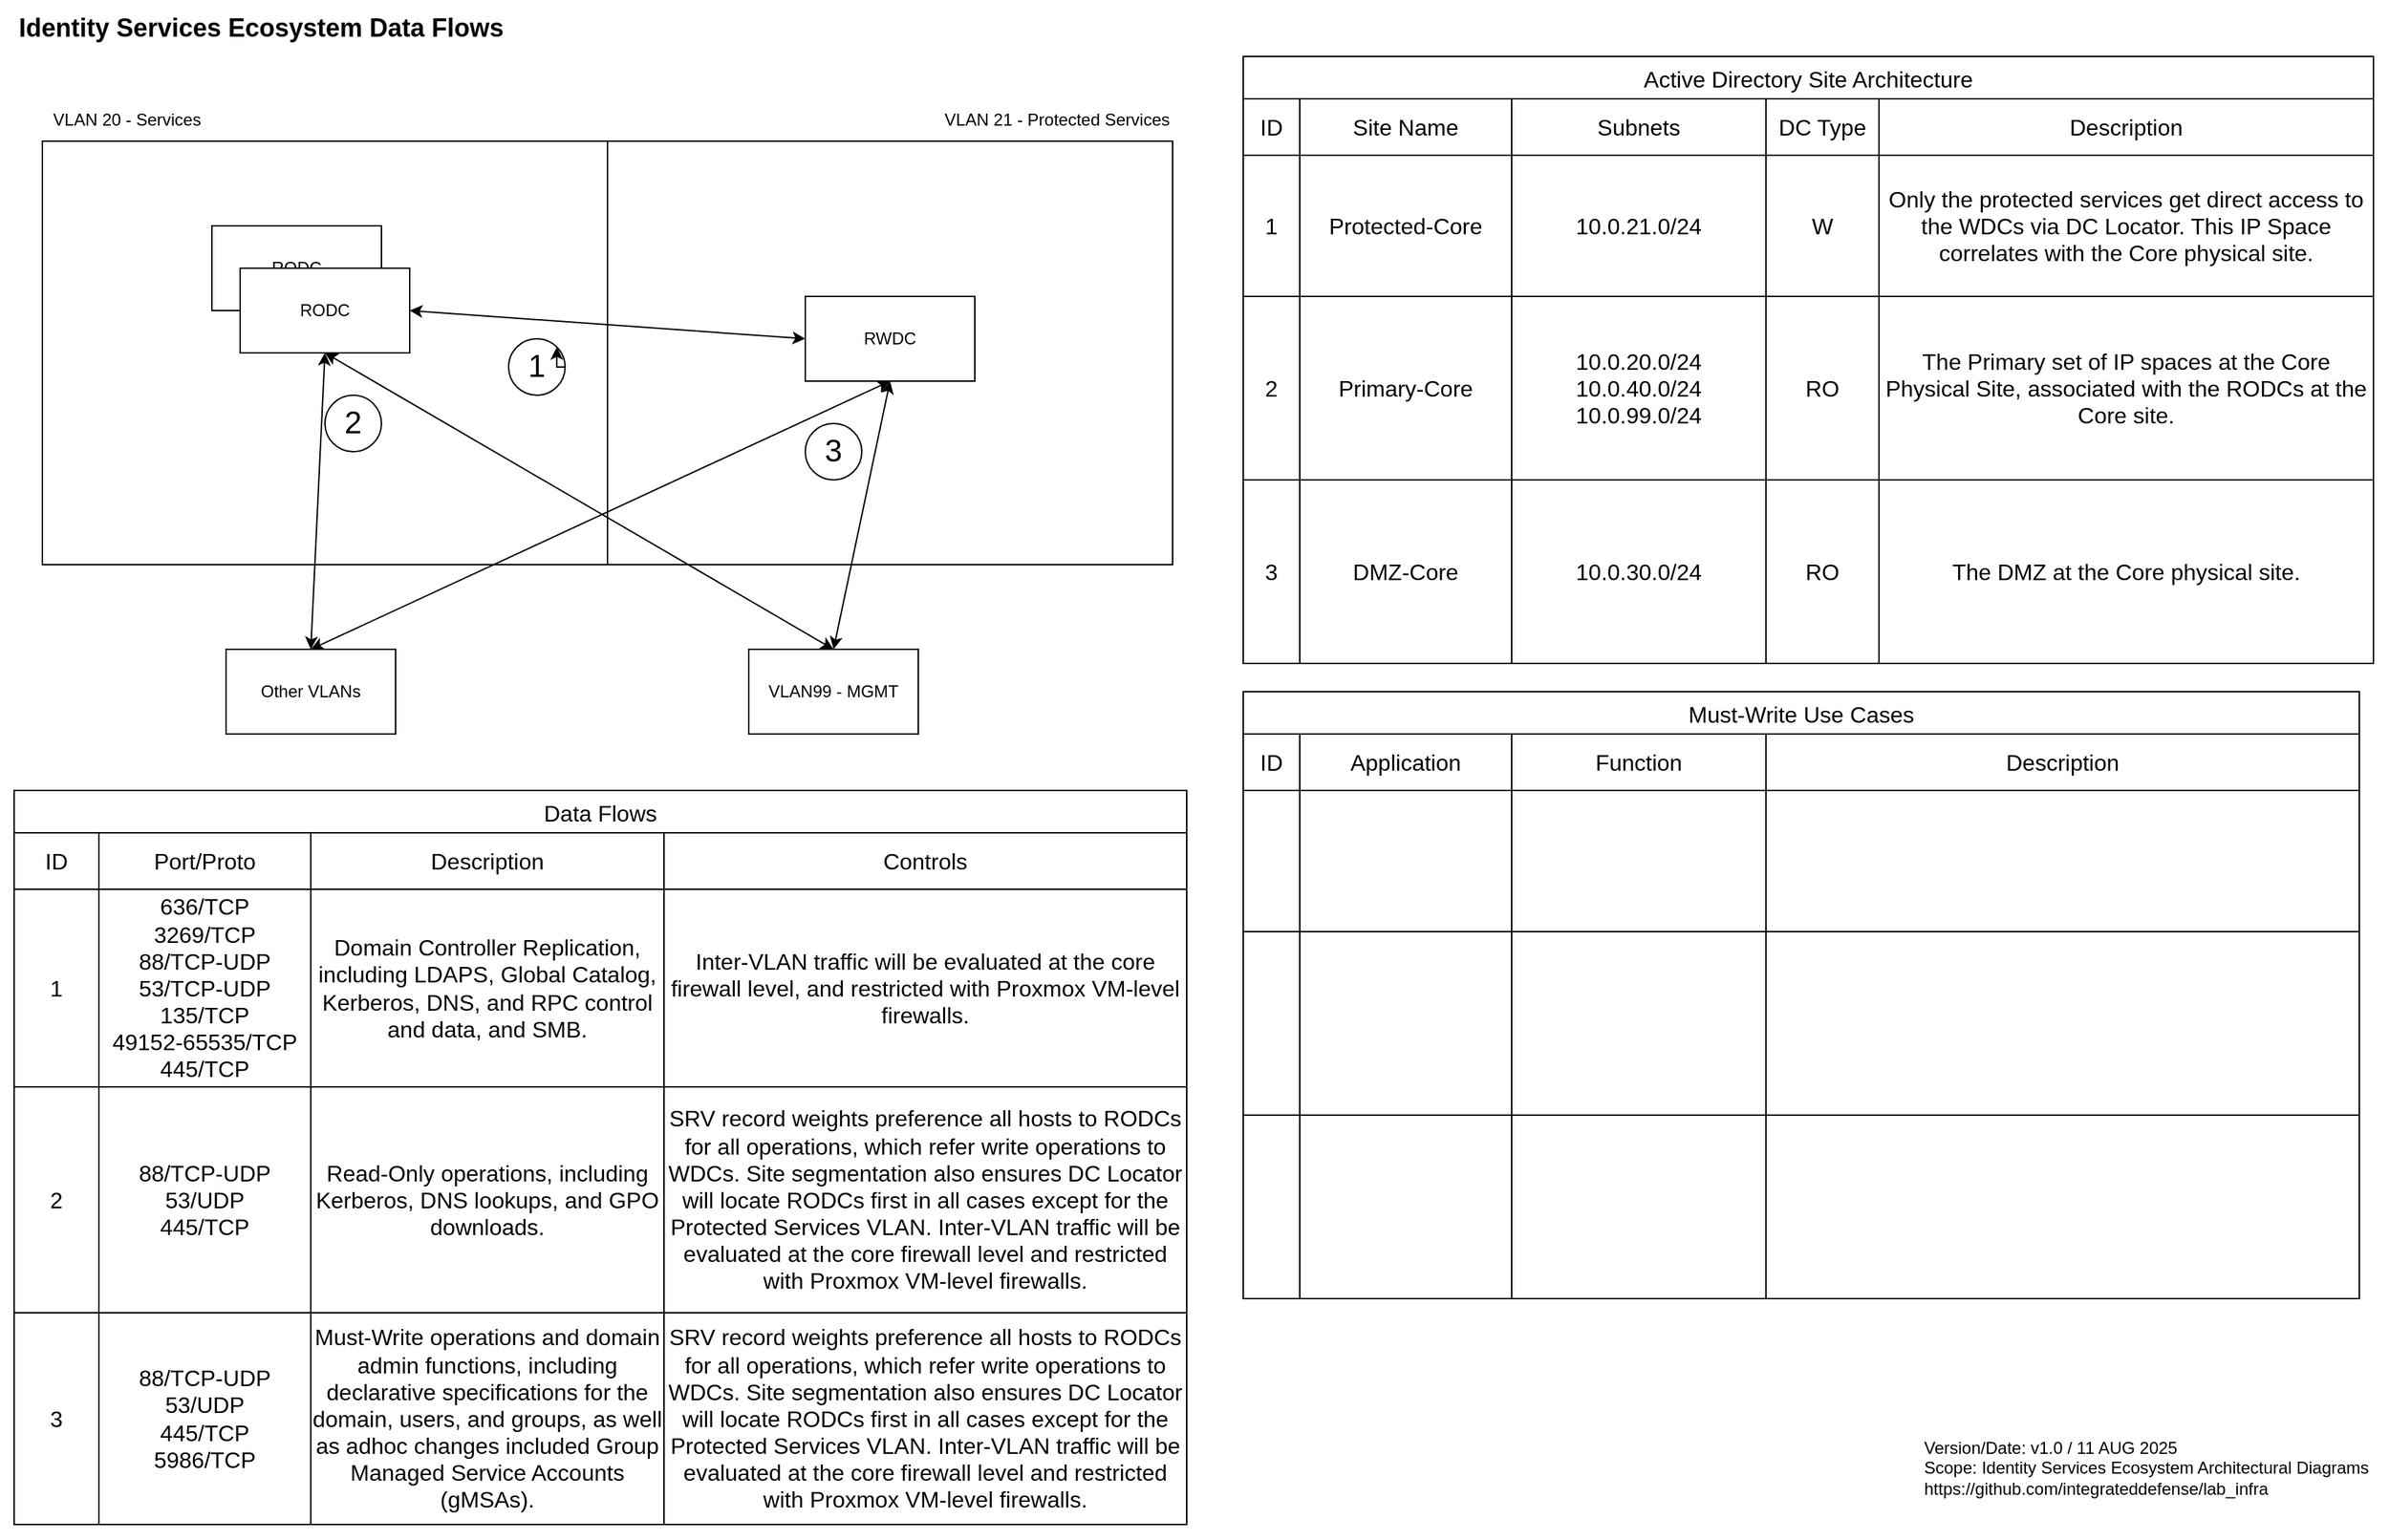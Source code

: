 <mxfile version="28.0.6">
  <diagram name="Page-1" id="vsBYvRmTbIgRAkcGOMrb">
    <mxGraphModel dx="1602" dy="2280" grid="1" gridSize="10" guides="1" tooltips="1" connect="1" arrows="1" fold="1" page="1" pageScale="1" pageWidth="850" pageHeight="1100" math="0" shadow="0">
      <root>
        <mxCell id="0" />
        <mxCell id="1" parent="0" />
        <mxCell id="W71XtA_5Icc1mvrdMgkB-1" value="Version/Date: v1.0 / 11 AUG 2025&lt;div&gt;Scope: Identity Services Ecosystem Architectural Diagrams&lt;/div&gt;&lt;div&gt;https://github.com/integrateddefense/lab_infra&lt;/div&gt;" style="text;html=1;align=left;verticalAlign=middle;whiteSpace=wrap;rounded=0;spacingBottom=0;" vertex="1" parent="1">
          <mxGeometry x="1360" y="990" width="330" height="100" as="geometry" />
        </mxCell>
        <mxCell id="W71XtA_5Icc1mvrdMgkB-2" value="Identity Services Ecosystem Data Flows" style="text;html=1;align=center;verticalAlign=middle;whiteSpace=wrap;rounded=0;fontSize=18;fontStyle=1" vertex="1" parent="1">
          <mxGeometry width="370" height="40" as="geometry" />
        </mxCell>
        <mxCell id="W71XtA_5Icc1mvrdMgkB-3" value="" style="rounded=0;whiteSpace=wrap;html=1;" vertex="1" parent="1">
          <mxGeometry x="30" y="100" width="400" height="300" as="geometry" />
        </mxCell>
        <mxCell id="W71XtA_5Icc1mvrdMgkB-4" value="VLAN 20 - Services" style="text;html=1;align=center;verticalAlign=middle;whiteSpace=wrap;rounded=0;container=0;" vertex="1" parent="1">
          <mxGeometry x="30" y="70" width="120" height="30" as="geometry" />
        </mxCell>
        <mxCell id="W71XtA_5Icc1mvrdMgkB-5" value="" style="rounded=0;whiteSpace=wrap;html=1;" vertex="1" parent="1">
          <mxGeometry x="430" y="100" width="400" height="300" as="geometry" />
        </mxCell>
        <mxCell id="W71XtA_5Icc1mvrdMgkB-6" value="VLAN 21 - Protected Services" style="text;html=1;align=right;verticalAlign=middle;whiteSpace=wrap;rounded=0;container=0;" vertex="1" parent="1">
          <mxGeometry x="620" y="70" width="210" height="30" as="geometry" />
        </mxCell>
        <mxCell id="W71XtA_5Icc1mvrdMgkB-7" value="RODC&lt;span style=&quot;color: rgba(0, 0, 0, 0); font-family: monospace; font-size: 0px; text-align: start; text-wrap-mode: nowrap;&quot;&gt;%3CmxGraphModel%3E%3Croot%3E%3CmxCell%20id%3D%220%22%2F%3E%3CmxCell%20id%3D%221%22%20parent%3D%220%22%2F%3E%3CmxCell%20id%3D%222%22%20value%3D%22%22%20style%3D%22rounded%3D0%3BwhiteSpace%3Dwrap%3Bhtml%3D1%3B%22%20vertex%3D%221%22%20parent%3D%221%22%3E%3CmxGeometry%20x%3D%2230%22%20y%3D%2280%22%20width%3D%22400%22%20height%3D%22460%22%20as%3D%22geometry%22%2F%3E%3C%2FmxCell%3E%3CmxCell%20id%3D%223%22%20value%3D%22VLAN%2020%20-%20Services%22%20style%3D%22text%3Bhtml%3D1%3Balign%3Dcenter%3BverticalAlign%3Dmiddle%3BwhiteSpace%3Dwrap%3Brounded%3D0%3Bcontainer%3D0%3B%22%20vertex%3D%221%22%20parent%3D%221%22%3E%3CmxGeometry%20x%3D%2230%22%20y%3D%2250%22%20width%3D%22120%22%20height%3D%2230%22%20as%3D%22geometry%22%2F%3E%3C%2FmxCell%3E%3C%2Froot%3E%3C%2FmxGraphModel%3E&lt;/span&gt;" style="rounded=0;whiteSpace=wrap;html=1;" vertex="1" parent="1">
          <mxGeometry x="150" y="160" width="120" height="60" as="geometry" />
        </mxCell>
        <mxCell id="W71XtA_5Icc1mvrdMgkB-8" value="RODC&lt;span style=&quot;color: rgba(0, 0, 0, 0); font-family: monospace; font-size: 0px; text-align: start; text-wrap-mode: nowrap;&quot;&gt;%3CmxGraphModel%3E%3Croot%3E%3CmxCell%20id%3D%220%22%2F%3E%3CmxCell%20id%3D%221%22%20parent%3D%220%22%2F%3E%3CmxCell%20id%3D%222%22%20value%3D%22%22%20style%3D%22rounded%3D0%3BwhiteSpace%3Dwrap%3Bhtml%3D1%3B%22%20vertex%3D%221%22%20parent%3D%221%22%3E%3CmxGeometry%20x%3D%2230%22%20y%3D%2280%22%20width%3D%22400%22%20height%3D%22460%22%20as%3D%22geometry%22%2F%3E%3C%2FmxCell%3E%3CmxCell%20id%3D%223%22%20value%3D%22VLAN%2020%20-%20Services%22%20style%3D%22text%3Bhtml%3D1%3Balign%3Dcenter%3BverticalAlign%3Dmiddle%3BwhiteSpace%3Dwrap%3Brounded%3D0%3Bcontainer%3D0%3B%22%20vertex%3D%221%22%20parent%3D%221%22%3E%3CmxGeometry%20x%3D%2230%22%20y%3D%2250%22%20width%3D%22120%22%20height%3D%2230%22%20as%3D%22geometry%22%2F%3E%3C%2FmxCell%3E%3C%2Froot%3E%3C%2FmxGraphModel%3E&lt;/span&gt;" style="rounded=0;whiteSpace=wrap;html=1;" vertex="1" parent="1">
          <mxGeometry x="170" y="190" width="120" height="60" as="geometry" />
        </mxCell>
        <mxCell id="W71XtA_5Icc1mvrdMgkB-9" value="RWDC" style="rounded=0;whiteSpace=wrap;html=1;" vertex="1" parent="1">
          <mxGeometry x="570" y="210" width="120" height="60" as="geometry" />
        </mxCell>
        <mxCell id="W71XtA_5Icc1mvrdMgkB-11" value="" style="endArrow=classic;startArrow=classic;html=1;rounded=0;entryX=0;entryY=0.5;entryDx=0;entryDy=0;exitX=1;exitY=0.5;exitDx=0;exitDy=0;" edge="1" parent="1" source="W71XtA_5Icc1mvrdMgkB-8" target="W71XtA_5Icc1mvrdMgkB-9">
          <mxGeometry width="50" height="50" relative="1" as="geometry">
            <mxPoint x="380" y="280" as="sourcePoint" />
            <mxPoint x="680" y="330" as="targetPoint" />
          </mxGeometry>
        </mxCell>
        <mxCell id="W71XtA_5Icc1mvrdMgkB-12" value="Other VLANs" style="rounded=0;whiteSpace=wrap;html=1;" vertex="1" parent="1">
          <mxGeometry x="160" y="460" width="120" height="60" as="geometry" />
        </mxCell>
        <mxCell id="W71XtA_5Icc1mvrdMgkB-13" value="VLAN99 - MGMT" style="rounded=0;whiteSpace=wrap;html=1;" vertex="1" parent="1">
          <mxGeometry x="530" y="460" width="120" height="60" as="geometry" />
        </mxCell>
        <mxCell id="W71XtA_5Icc1mvrdMgkB-14" value="" style="endArrow=classic;startArrow=classic;html=1;rounded=0;entryX=0.5;entryY=1;entryDx=0;entryDy=0;exitX=0.5;exitY=0;exitDx=0;exitDy=0;" edge="1" parent="1" source="W71XtA_5Icc1mvrdMgkB-12" target="W71XtA_5Icc1mvrdMgkB-9">
          <mxGeometry width="50" height="50" relative="1" as="geometry">
            <mxPoint x="500" y="380" as="sourcePoint" />
            <mxPoint x="800" y="310" as="targetPoint" />
          </mxGeometry>
        </mxCell>
        <mxCell id="W71XtA_5Icc1mvrdMgkB-15" value="" style="endArrow=classic;startArrow=classic;html=1;rounded=0;exitX=0.5;exitY=0;exitDx=0;exitDy=0;" edge="1" parent="1" source="W71XtA_5Icc1mvrdMgkB-13">
          <mxGeometry width="50" height="50" relative="1" as="geometry">
            <mxPoint x="510" y="680" as="sourcePoint" />
            <mxPoint x="630" y="270" as="targetPoint" />
          </mxGeometry>
        </mxCell>
        <mxCell id="W71XtA_5Icc1mvrdMgkB-16" value="Data Flows" style="shape=table;startSize=30;container=1;collapsible=0;childLayout=tableLayout;strokeColor=default;fontSize=16;" vertex="1" parent="1">
          <mxGeometry x="10" y="560" width="830" height="520" as="geometry" />
        </mxCell>
        <mxCell id="W71XtA_5Icc1mvrdMgkB-17" value="" style="shape=tableRow;horizontal=0;startSize=0;swimlaneHead=0;swimlaneBody=0;strokeColor=inherit;top=0;left=0;bottom=0;right=0;collapsible=0;dropTarget=0;fillColor=none;points=[[0,0.5],[1,0.5]];portConstraint=eastwest;fontSize=16;" vertex="1" parent="W71XtA_5Icc1mvrdMgkB-16">
          <mxGeometry y="30" width="830" height="40" as="geometry" />
        </mxCell>
        <mxCell id="W71XtA_5Icc1mvrdMgkB-18" value="ID" style="shape=partialRectangle;html=1;whiteSpace=wrap;connectable=0;strokeColor=inherit;overflow=hidden;fillColor=none;top=0;left=0;bottom=0;right=0;pointerEvents=1;fontSize=16;" vertex="1" parent="W71XtA_5Icc1mvrdMgkB-17">
          <mxGeometry width="60" height="40" as="geometry">
            <mxRectangle width="60" height="40" as="alternateBounds" />
          </mxGeometry>
        </mxCell>
        <mxCell id="W71XtA_5Icc1mvrdMgkB-19" value="Port/Proto" style="shape=partialRectangle;html=1;whiteSpace=wrap;connectable=0;strokeColor=inherit;overflow=hidden;fillColor=none;top=0;left=0;bottom=0;right=0;pointerEvents=1;fontSize=16;" vertex="1" parent="W71XtA_5Icc1mvrdMgkB-17">
          <mxGeometry x="60" width="150" height="40" as="geometry">
            <mxRectangle width="150" height="40" as="alternateBounds" />
          </mxGeometry>
        </mxCell>
        <mxCell id="W71XtA_5Icc1mvrdMgkB-20" value="Description" style="shape=partialRectangle;html=1;whiteSpace=wrap;connectable=0;strokeColor=inherit;overflow=hidden;fillColor=none;top=0;left=0;bottom=0;right=0;pointerEvents=1;fontSize=16;" vertex="1" parent="W71XtA_5Icc1mvrdMgkB-17">
          <mxGeometry x="210" width="250" height="40" as="geometry">
            <mxRectangle width="250" height="40" as="alternateBounds" />
          </mxGeometry>
        </mxCell>
        <mxCell id="W71XtA_5Icc1mvrdMgkB-49" value="Controls" style="shape=partialRectangle;html=1;whiteSpace=wrap;connectable=0;strokeColor=inherit;overflow=hidden;fillColor=none;top=0;left=0;bottom=0;right=0;pointerEvents=1;fontSize=16;" vertex="1" parent="W71XtA_5Icc1mvrdMgkB-17">
          <mxGeometry x="460" width="370" height="40" as="geometry">
            <mxRectangle width="370" height="40" as="alternateBounds" />
          </mxGeometry>
        </mxCell>
        <mxCell id="W71XtA_5Icc1mvrdMgkB-21" value="" style="shape=tableRow;horizontal=0;startSize=0;swimlaneHead=0;swimlaneBody=0;strokeColor=inherit;top=0;left=0;bottom=0;right=0;collapsible=0;dropTarget=0;fillColor=none;points=[[0,0.5],[1,0.5]];portConstraint=eastwest;fontSize=16;" vertex="1" parent="W71XtA_5Icc1mvrdMgkB-16">
          <mxGeometry y="70" width="830" height="140" as="geometry" />
        </mxCell>
        <mxCell id="W71XtA_5Icc1mvrdMgkB-22" value="1" style="shape=partialRectangle;html=1;whiteSpace=wrap;connectable=0;strokeColor=inherit;overflow=hidden;fillColor=none;top=0;left=0;bottom=0;right=0;pointerEvents=1;fontSize=16;" vertex="1" parent="W71XtA_5Icc1mvrdMgkB-21">
          <mxGeometry width="60" height="140" as="geometry">
            <mxRectangle width="60" height="140" as="alternateBounds" />
          </mxGeometry>
        </mxCell>
        <mxCell id="W71XtA_5Icc1mvrdMgkB-23" value="636/TCP&lt;br&gt;3269/TCP&lt;br&gt;&lt;div&gt;88/TCP-UDP&lt;/div&gt;&lt;div&gt;53/TCP-UDP&lt;/div&gt;&lt;div&gt;135/TCP&lt;/div&gt;&lt;div&gt;49152-65535/TCP&lt;/div&gt;&lt;div&gt;445/TCP&lt;/div&gt;" style="shape=partialRectangle;html=1;whiteSpace=wrap;connectable=0;strokeColor=inherit;overflow=hidden;fillColor=none;top=0;left=0;bottom=0;right=0;pointerEvents=1;fontSize=16;" vertex="1" parent="W71XtA_5Icc1mvrdMgkB-21">
          <mxGeometry x="60" width="150" height="140" as="geometry">
            <mxRectangle width="150" height="140" as="alternateBounds" />
          </mxGeometry>
        </mxCell>
        <mxCell id="W71XtA_5Icc1mvrdMgkB-24" value="Domain Controller Replication, including LDAPS, Global Catalog, Kerberos, DNS, and RPC control and data, and SMB." style="shape=partialRectangle;html=1;whiteSpace=wrap;connectable=0;strokeColor=inherit;overflow=hidden;fillColor=none;top=0;left=0;bottom=0;right=0;pointerEvents=1;fontSize=16;" vertex="1" parent="W71XtA_5Icc1mvrdMgkB-21">
          <mxGeometry x="210" width="250" height="140" as="geometry">
            <mxRectangle width="250" height="140" as="alternateBounds" />
          </mxGeometry>
        </mxCell>
        <mxCell id="W71XtA_5Icc1mvrdMgkB-50" value="Inter-VLAN traffic will be evaluated at the core firewall level, and restricted with Proxmox VM-level firewalls." style="shape=partialRectangle;html=1;whiteSpace=wrap;connectable=0;strokeColor=inherit;overflow=hidden;fillColor=none;top=0;left=0;bottom=0;right=0;pointerEvents=1;fontSize=16;" vertex="1" parent="W71XtA_5Icc1mvrdMgkB-21">
          <mxGeometry x="460" width="370" height="140" as="geometry">
            <mxRectangle width="370" height="140" as="alternateBounds" />
          </mxGeometry>
        </mxCell>
        <mxCell id="W71XtA_5Icc1mvrdMgkB-25" value="" style="shape=tableRow;horizontal=0;startSize=0;swimlaneHead=0;swimlaneBody=0;strokeColor=inherit;top=0;left=0;bottom=0;right=0;collapsible=0;dropTarget=0;fillColor=none;points=[[0,0.5],[1,0.5]];portConstraint=eastwest;fontSize=16;" vertex="1" parent="W71XtA_5Icc1mvrdMgkB-16">
          <mxGeometry y="210" width="830" height="160" as="geometry" />
        </mxCell>
        <mxCell id="W71XtA_5Icc1mvrdMgkB-26" value="2" style="shape=partialRectangle;html=1;whiteSpace=wrap;connectable=0;strokeColor=inherit;overflow=hidden;fillColor=none;top=0;left=0;bottom=0;right=0;pointerEvents=1;fontSize=16;" vertex="1" parent="W71XtA_5Icc1mvrdMgkB-25">
          <mxGeometry width="60" height="160" as="geometry">
            <mxRectangle width="60" height="160" as="alternateBounds" />
          </mxGeometry>
        </mxCell>
        <mxCell id="W71XtA_5Icc1mvrdMgkB-27" value="88/TCP-UDP&lt;div&gt;53/UDP&lt;/div&gt;&lt;div&gt;445/TCP&lt;/div&gt;" style="shape=partialRectangle;html=1;whiteSpace=wrap;connectable=0;strokeColor=inherit;overflow=hidden;fillColor=none;top=0;left=0;bottom=0;right=0;pointerEvents=1;fontSize=16;" vertex="1" parent="W71XtA_5Icc1mvrdMgkB-25">
          <mxGeometry x="60" width="150" height="160" as="geometry">
            <mxRectangle width="150" height="160" as="alternateBounds" />
          </mxGeometry>
        </mxCell>
        <mxCell id="W71XtA_5Icc1mvrdMgkB-28" value="Read-Only operations, including Kerberos, DNS lookups, and GPO downloads." style="shape=partialRectangle;html=1;whiteSpace=wrap;connectable=0;strokeColor=inherit;overflow=hidden;fillColor=none;top=0;left=0;bottom=0;right=0;pointerEvents=1;fontSize=16;" vertex="1" parent="W71XtA_5Icc1mvrdMgkB-25">
          <mxGeometry x="210" width="250" height="160" as="geometry">
            <mxRectangle width="250" height="160" as="alternateBounds" />
          </mxGeometry>
        </mxCell>
        <mxCell id="W71XtA_5Icc1mvrdMgkB-51" value="SRV record weights preference all hosts to RODCs for all operations, which refer write operations to WDCs. Site segmentation also ensures DC Locator will locate RODCs first in all cases except for the Protected Services VLAN. Inter-VLAN traffic will be evaluated at the core firewall level and restricted with Proxmox VM-level firewalls." style="shape=partialRectangle;html=1;whiteSpace=wrap;connectable=0;strokeColor=inherit;overflow=hidden;fillColor=none;top=0;left=0;bottom=0;right=0;pointerEvents=1;fontSize=16;" vertex="1" parent="W71XtA_5Icc1mvrdMgkB-25">
          <mxGeometry x="460" width="370" height="160" as="geometry">
            <mxRectangle width="370" height="160" as="alternateBounds" />
          </mxGeometry>
        </mxCell>
        <mxCell id="W71XtA_5Icc1mvrdMgkB-29" style="shape=tableRow;horizontal=0;startSize=0;swimlaneHead=0;swimlaneBody=0;strokeColor=inherit;top=0;left=0;bottom=0;right=0;collapsible=0;dropTarget=0;fillColor=none;points=[[0,0.5],[1,0.5]];portConstraint=eastwest;fontSize=16;" vertex="1" parent="W71XtA_5Icc1mvrdMgkB-16">
          <mxGeometry y="370" width="830" height="150" as="geometry" />
        </mxCell>
        <mxCell id="W71XtA_5Icc1mvrdMgkB-30" value="3" style="shape=partialRectangle;html=1;whiteSpace=wrap;connectable=0;strokeColor=inherit;overflow=hidden;fillColor=none;top=0;left=0;bottom=0;right=0;pointerEvents=1;fontSize=16;" vertex="1" parent="W71XtA_5Icc1mvrdMgkB-29">
          <mxGeometry width="60" height="150" as="geometry">
            <mxRectangle width="60" height="150" as="alternateBounds" />
          </mxGeometry>
        </mxCell>
        <mxCell id="W71XtA_5Icc1mvrdMgkB-31" value="88/TCP-UDP&lt;div&gt;53/UDP&lt;/div&gt;&lt;div&gt;445/TCP&lt;/div&gt;&lt;div&gt;5986/TCP&lt;/div&gt;" style="shape=partialRectangle;html=1;whiteSpace=wrap;connectable=0;strokeColor=inherit;overflow=hidden;fillColor=none;top=0;left=0;bottom=0;right=0;pointerEvents=1;fontSize=16;" vertex="1" parent="W71XtA_5Icc1mvrdMgkB-29">
          <mxGeometry x="60" width="150" height="150" as="geometry">
            <mxRectangle width="150" height="150" as="alternateBounds" />
          </mxGeometry>
        </mxCell>
        <mxCell id="W71XtA_5Icc1mvrdMgkB-32" value="Must-Write operations and domain admin functions, including declarative specifications for the domain, users, and groups, as well as adhoc changes included Group Managed Service Accounts (gMSAs)." style="shape=partialRectangle;html=1;whiteSpace=wrap;connectable=0;strokeColor=inherit;overflow=hidden;fillColor=none;top=0;left=0;bottom=0;right=0;pointerEvents=1;fontSize=16;" vertex="1" parent="W71XtA_5Icc1mvrdMgkB-29">
          <mxGeometry x="210" width="250" height="150" as="geometry">
            <mxRectangle width="250" height="150" as="alternateBounds" />
          </mxGeometry>
        </mxCell>
        <mxCell id="W71XtA_5Icc1mvrdMgkB-52" value="SRV record weights preference all hosts to RODCs for all operations, which refer write operations to WDCs. Site segmentation also ensures DC Locator will locate RODCs first in all cases except for the Protected Services VLAN. Inter-VLAN traffic will be evaluated at the core firewall level and restricted with Proxmox VM-level firewalls." style="shape=partialRectangle;html=1;whiteSpace=wrap;connectable=0;strokeColor=inherit;overflow=hidden;fillColor=none;top=0;left=0;bottom=0;right=0;pointerEvents=1;fontSize=16;" vertex="1" parent="W71XtA_5Icc1mvrdMgkB-29">
          <mxGeometry x="460" width="370" height="150" as="geometry">
            <mxRectangle width="370" height="150" as="alternateBounds" />
          </mxGeometry>
        </mxCell>
        <mxCell id="W71XtA_5Icc1mvrdMgkB-58" value="1" style="ellipse;whiteSpace=wrap;html=1;aspect=fixed;fontSize=22;" vertex="1" parent="1">
          <mxGeometry x="360" y="240" width="40" height="40" as="geometry" />
        </mxCell>
        <mxCell id="W71XtA_5Icc1mvrdMgkB-59" value="2" style="ellipse;whiteSpace=wrap;html=1;aspect=fixed;fontSize=22;" vertex="1" parent="1">
          <mxGeometry x="230" y="280" width="40" height="40" as="geometry" />
        </mxCell>
        <mxCell id="W71XtA_5Icc1mvrdMgkB-60" value="3" style="ellipse;whiteSpace=wrap;html=1;aspect=fixed;fontSize=22;" vertex="1" parent="1">
          <mxGeometry x="570" y="300" width="40" height="40" as="geometry" />
        </mxCell>
        <mxCell id="W71XtA_5Icc1mvrdMgkB-61" value="" style="endArrow=classic;startArrow=classic;html=1;rounded=0;entryX=0.5;entryY=1;entryDx=0;entryDy=0;exitX=0.5;exitY=0;exitDx=0;exitDy=0;" edge="1" parent="1" source="W71XtA_5Icc1mvrdMgkB-12" target="W71XtA_5Icc1mvrdMgkB-8">
          <mxGeometry width="50" height="50" relative="1" as="geometry">
            <mxPoint x="520" y="570" as="sourcePoint" />
            <mxPoint x="930" y="350" as="targetPoint" />
          </mxGeometry>
        </mxCell>
        <mxCell id="W71XtA_5Icc1mvrdMgkB-62" style="edgeStyle=orthogonalEdgeStyle;rounded=0;orthogonalLoop=1;jettySize=auto;html=1;exitX=1;exitY=0.5;exitDx=0;exitDy=0;entryX=1;entryY=0;entryDx=0;entryDy=0;" edge="1" parent="1" source="W71XtA_5Icc1mvrdMgkB-58" target="W71XtA_5Icc1mvrdMgkB-58">
          <mxGeometry relative="1" as="geometry" />
        </mxCell>
        <mxCell id="W71XtA_5Icc1mvrdMgkB-63" value="" style="endArrow=classic;startArrow=classic;html=1;rounded=0;entryX=0.5;entryY=1;entryDx=0;entryDy=0;exitX=0.5;exitY=0;exitDx=0;exitDy=0;" edge="1" parent="1" source="W71XtA_5Icc1mvrdMgkB-13" target="W71XtA_5Icc1mvrdMgkB-8">
          <mxGeometry width="50" height="50" relative="1" as="geometry">
            <mxPoint x="220" y="660" as="sourcePoint" />
            <mxPoint x="240" y="420" as="targetPoint" />
          </mxGeometry>
        </mxCell>
        <mxCell id="W71XtA_5Icc1mvrdMgkB-67" value="Active Directory Site Architecture" style="shape=table;startSize=30;container=1;collapsible=0;childLayout=tableLayout;strokeColor=default;fontSize=16;" vertex="1" parent="1">
          <mxGeometry x="880" y="40" width="800" height="430" as="geometry" />
        </mxCell>
        <mxCell id="W71XtA_5Icc1mvrdMgkB-68" value="" style="shape=tableRow;horizontal=0;startSize=0;swimlaneHead=0;swimlaneBody=0;strokeColor=inherit;top=0;left=0;bottom=0;right=0;collapsible=0;dropTarget=0;fillColor=none;points=[[0,0.5],[1,0.5]];portConstraint=eastwest;fontSize=16;" vertex="1" parent="W71XtA_5Icc1mvrdMgkB-67">
          <mxGeometry y="30" width="800" height="40" as="geometry" />
        </mxCell>
        <mxCell id="W71XtA_5Icc1mvrdMgkB-69" value="ID" style="shape=partialRectangle;html=1;whiteSpace=wrap;connectable=0;strokeColor=inherit;overflow=hidden;fillColor=none;top=0;left=0;bottom=0;right=0;pointerEvents=1;fontSize=16;" vertex="1" parent="W71XtA_5Icc1mvrdMgkB-68">
          <mxGeometry width="40" height="40" as="geometry">
            <mxRectangle width="40" height="40" as="alternateBounds" />
          </mxGeometry>
        </mxCell>
        <mxCell id="W71XtA_5Icc1mvrdMgkB-70" value="Site Name" style="shape=partialRectangle;html=1;whiteSpace=wrap;connectable=0;strokeColor=inherit;overflow=hidden;fillColor=none;top=0;left=0;bottom=0;right=0;pointerEvents=1;fontSize=16;" vertex="1" parent="W71XtA_5Icc1mvrdMgkB-68">
          <mxGeometry x="40" width="150" height="40" as="geometry">
            <mxRectangle width="150" height="40" as="alternateBounds" />
          </mxGeometry>
        </mxCell>
        <mxCell id="W71XtA_5Icc1mvrdMgkB-71" value="Subnets" style="shape=partialRectangle;html=1;whiteSpace=wrap;connectable=0;strokeColor=inherit;overflow=hidden;fillColor=none;top=0;left=0;bottom=0;right=0;pointerEvents=1;fontSize=16;" vertex="1" parent="W71XtA_5Icc1mvrdMgkB-68">
          <mxGeometry x="190" width="180" height="40" as="geometry">
            <mxRectangle width="180" height="40" as="alternateBounds" />
          </mxGeometry>
        </mxCell>
        <mxCell id="W71XtA_5Icc1mvrdMgkB-93" value="DC Type" style="shape=partialRectangle;html=1;whiteSpace=wrap;connectable=0;strokeColor=inherit;overflow=hidden;fillColor=none;top=0;left=0;bottom=0;right=0;pointerEvents=1;fontSize=16;" vertex="1" parent="W71XtA_5Icc1mvrdMgkB-68">
          <mxGeometry x="370" width="80" height="40" as="geometry">
            <mxRectangle width="80" height="40" as="alternateBounds" />
          </mxGeometry>
        </mxCell>
        <mxCell id="W71XtA_5Icc1mvrdMgkB-72" value="Description" style="shape=partialRectangle;html=1;whiteSpace=wrap;connectable=0;strokeColor=inherit;overflow=hidden;fillColor=none;top=0;left=0;bottom=0;right=0;pointerEvents=1;fontSize=16;" vertex="1" parent="W71XtA_5Icc1mvrdMgkB-68">
          <mxGeometry x="450" width="350" height="40" as="geometry">
            <mxRectangle width="350" height="40" as="alternateBounds" />
          </mxGeometry>
        </mxCell>
        <mxCell id="W71XtA_5Icc1mvrdMgkB-73" value="" style="shape=tableRow;horizontal=0;startSize=0;swimlaneHead=0;swimlaneBody=0;strokeColor=inherit;top=0;left=0;bottom=0;right=0;collapsible=0;dropTarget=0;fillColor=none;points=[[0,0.5],[1,0.5]];portConstraint=eastwest;fontSize=16;" vertex="1" parent="W71XtA_5Icc1mvrdMgkB-67">
          <mxGeometry y="70" width="800" height="100" as="geometry" />
        </mxCell>
        <mxCell id="W71XtA_5Icc1mvrdMgkB-74" value="1" style="shape=partialRectangle;html=1;whiteSpace=wrap;connectable=0;strokeColor=inherit;overflow=hidden;fillColor=none;top=0;left=0;bottom=0;right=0;pointerEvents=1;fontSize=16;" vertex="1" parent="W71XtA_5Icc1mvrdMgkB-73">
          <mxGeometry width="40" height="100" as="geometry">
            <mxRectangle width="40" height="100" as="alternateBounds" />
          </mxGeometry>
        </mxCell>
        <mxCell id="W71XtA_5Icc1mvrdMgkB-75" value="Protected-Core" style="shape=partialRectangle;html=1;whiteSpace=wrap;connectable=0;strokeColor=inherit;overflow=hidden;fillColor=none;top=0;left=0;bottom=0;right=0;pointerEvents=1;fontSize=16;" vertex="1" parent="W71XtA_5Icc1mvrdMgkB-73">
          <mxGeometry x="40" width="150" height="100" as="geometry">
            <mxRectangle width="150" height="100" as="alternateBounds" />
          </mxGeometry>
        </mxCell>
        <mxCell id="W71XtA_5Icc1mvrdMgkB-76" value="10.0.21.0/24" style="shape=partialRectangle;html=1;whiteSpace=wrap;connectable=0;strokeColor=inherit;overflow=hidden;fillColor=none;top=0;left=0;bottom=0;right=0;pointerEvents=1;fontSize=16;" vertex="1" parent="W71XtA_5Icc1mvrdMgkB-73">
          <mxGeometry x="190" width="180" height="100" as="geometry">
            <mxRectangle width="180" height="100" as="alternateBounds" />
          </mxGeometry>
        </mxCell>
        <mxCell id="W71XtA_5Icc1mvrdMgkB-94" value="W" style="shape=partialRectangle;html=1;whiteSpace=wrap;connectable=0;strokeColor=inherit;overflow=hidden;fillColor=none;top=0;left=0;bottom=0;right=0;pointerEvents=1;fontSize=16;" vertex="1" parent="W71XtA_5Icc1mvrdMgkB-73">
          <mxGeometry x="370" width="80" height="100" as="geometry">
            <mxRectangle width="80" height="100" as="alternateBounds" />
          </mxGeometry>
        </mxCell>
        <mxCell id="W71XtA_5Icc1mvrdMgkB-77" value="Only the protected services get direct access to the WDCs via DC Locator. This IP Space correlates with the Core physical site." style="shape=partialRectangle;html=1;whiteSpace=wrap;connectable=0;strokeColor=inherit;overflow=hidden;fillColor=none;top=0;left=0;bottom=0;right=0;pointerEvents=1;fontSize=16;" vertex="1" parent="W71XtA_5Icc1mvrdMgkB-73">
          <mxGeometry x="450" width="350" height="100" as="geometry">
            <mxRectangle width="350" height="100" as="alternateBounds" />
          </mxGeometry>
        </mxCell>
        <mxCell id="W71XtA_5Icc1mvrdMgkB-78" value="" style="shape=tableRow;horizontal=0;startSize=0;swimlaneHead=0;swimlaneBody=0;strokeColor=inherit;top=0;left=0;bottom=0;right=0;collapsible=0;dropTarget=0;fillColor=none;points=[[0,0.5],[1,0.5]];portConstraint=eastwest;fontSize=16;" vertex="1" parent="W71XtA_5Icc1mvrdMgkB-67">
          <mxGeometry y="170" width="800" height="130" as="geometry" />
        </mxCell>
        <mxCell id="W71XtA_5Icc1mvrdMgkB-79" value="2" style="shape=partialRectangle;html=1;whiteSpace=wrap;connectable=0;strokeColor=inherit;overflow=hidden;fillColor=none;top=0;left=0;bottom=0;right=0;pointerEvents=1;fontSize=16;" vertex="1" parent="W71XtA_5Icc1mvrdMgkB-78">
          <mxGeometry width="40" height="130" as="geometry">
            <mxRectangle width="40" height="130" as="alternateBounds" />
          </mxGeometry>
        </mxCell>
        <mxCell id="W71XtA_5Icc1mvrdMgkB-80" value="Primary-Core" style="shape=partialRectangle;html=1;whiteSpace=wrap;connectable=0;strokeColor=inherit;overflow=hidden;fillColor=none;top=0;left=0;bottom=0;right=0;pointerEvents=1;fontSize=16;" vertex="1" parent="W71XtA_5Icc1mvrdMgkB-78">
          <mxGeometry x="40" width="150" height="130" as="geometry">
            <mxRectangle width="150" height="130" as="alternateBounds" />
          </mxGeometry>
        </mxCell>
        <mxCell id="W71XtA_5Icc1mvrdMgkB-81" value="10.0.20.0/24&lt;div&gt;10.0.40.0/24&lt;/div&gt;&lt;div&gt;10.0.99.0/24&lt;/div&gt;" style="shape=partialRectangle;html=1;whiteSpace=wrap;connectable=0;strokeColor=inherit;overflow=hidden;fillColor=none;top=0;left=0;bottom=0;right=0;pointerEvents=1;fontSize=16;" vertex="1" parent="W71XtA_5Icc1mvrdMgkB-78">
          <mxGeometry x="190" width="180" height="130" as="geometry">
            <mxRectangle width="180" height="130" as="alternateBounds" />
          </mxGeometry>
        </mxCell>
        <mxCell id="W71XtA_5Icc1mvrdMgkB-95" value="RO" style="shape=partialRectangle;html=1;whiteSpace=wrap;connectable=0;strokeColor=inherit;overflow=hidden;fillColor=none;top=0;left=0;bottom=0;right=0;pointerEvents=1;fontSize=16;" vertex="1" parent="W71XtA_5Icc1mvrdMgkB-78">
          <mxGeometry x="370" width="80" height="130" as="geometry">
            <mxRectangle width="80" height="130" as="alternateBounds" />
          </mxGeometry>
        </mxCell>
        <mxCell id="W71XtA_5Icc1mvrdMgkB-82" value="The Primary set of IP spaces at the Core Physical Site, associated with the RODCs at the Core site." style="shape=partialRectangle;html=1;whiteSpace=wrap;connectable=0;strokeColor=inherit;overflow=hidden;fillColor=none;top=0;left=0;bottom=0;right=0;pointerEvents=1;fontSize=16;" vertex="1" parent="W71XtA_5Icc1mvrdMgkB-78">
          <mxGeometry x="450" width="350" height="130" as="geometry">
            <mxRectangle width="350" height="130" as="alternateBounds" />
          </mxGeometry>
        </mxCell>
        <mxCell id="W71XtA_5Icc1mvrdMgkB-88" style="shape=tableRow;horizontal=0;startSize=0;swimlaneHead=0;swimlaneBody=0;strokeColor=inherit;top=0;left=0;bottom=0;right=0;collapsible=0;dropTarget=0;fillColor=none;points=[[0,0.5],[1,0.5]];portConstraint=eastwest;fontSize=16;" vertex="1" parent="W71XtA_5Icc1mvrdMgkB-67">
          <mxGeometry y="300" width="800" height="130" as="geometry" />
        </mxCell>
        <mxCell id="W71XtA_5Icc1mvrdMgkB-89" value="3" style="shape=partialRectangle;html=1;whiteSpace=wrap;connectable=0;strokeColor=inherit;overflow=hidden;fillColor=none;top=0;left=0;bottom=0;right=0;pointerEvents=1;fontSize=16;" vertex="1" parent="W71XtA_5Icc1mvrdMgkB-88">
          <mxGeometry width="40" height="130" as="geometry">
            <mxRectangle width="40" height="130" as="alternateBounds" />
          </mxGeometry>
        </mxCell>
        <mxCell id="W71XtA_5Icc1mvrdMgkB-90" value="DMZ-Core" style="shape=partialRectangle;html=1;whiteSpace=wrap;connectable=0;strokeColor=inherit;overflow=hidden;fillColor=none;top=0;left=0;bottom=0;right=0;pointerEvents=1;fontSize=16;" vertex="1" parent="W71XtA_5Icc1mvrdMgkB-88">
          <mxGeometry x="40" width="150" height="130" as="geometry">
            <mxRectangle width="150" height="130" as="alternateBounds" />
          </mxGeometry>
        </mxCell>
        <mxCell id="W71XtA_5Icc1mvrdMgkB-91" value="10.0.30.0/24" style="shape=partialRectangle;html=1;whiteSpace=wrap;connectable=0;strokeColor=inherit;overflow=hidden;fillColor=none;top=0;left=0;bottom=0;right=0;pointerEvents=1;fontSize=16;" vertex="1" parent="W71XtA_5Icc1mvrdMgkB-88">
          <mxGeometry x="190" width="180" height="130" as="geometry">
            <mxRectangle width="180" height="130" as="alternateBounds" />
          </mxGeometry>
        </mxCell>
        <mxCell id="W71XtA_5Icc1mvrdMgkB-96" value="RO" style="shape=partialRectangle;html=1;whiteSpace=wrap;connectable=0;strokeColor=inherit;overflow=hidden;fillColor=none;top=0;left=0;bottom=0;right=0;pointerEvents=1;fontSize=16;" vertex="1" parent="W71XtA_5Icc1mvrdMgkB-88">
          <mxGeometry x="370" width="80" height="130" as="geometry">
            <mxRectangle width="80" height="130" as="alternateBounds" />
          </mxGeometry>
        </mxCell>
        <mxCell id="W71XtA_5Icc1mvrdMgkB-92" value="The DMZ at the Core physical site." style="shape=partialRectangle;html=1;whiteSpace=wrap;connectable=0;strokeColor=inherit;overflow=hidden;fillColor=none;top=0;left=0;bottom=0;right=0;pointerEvents=1;fontSize=16;" vertex="1" parent="W71XtA_5Icc1mvrdMgkB-88">
          <mxGeometry x="450" width="350" height="130" as="geometry">
            <mxRectangle width="350" height="130" as="alternateBounds" />
          </mxGeometry>
        </mxCell>
        <mxCell id="W71XtA_5Icc1mvrdMgkB-97" value="Must-Write Use Cases" style="shape=table;startSize=30;container=1;collapsible=0;childLayout=tableLayout;strokeColor=default;fontSize=16;" vertex="1" parent="1">
          <mxGeometry x="880" y="490" width="790" height="430" as="geometry" />
        </mxCell>
        <mxCell id="W71XtA_5Icc1mvrdMgkB-98" value="" style="shape=tableRow;horizontal=0;startSize=0;swimlaneHead=0;swimlaneBody=0;strokeColor=inherit;top=0;left=0;bottom=0;right=0;collapsible=0;dropTarget=0;fillColor=none;points=[[0,0.5],[1,0.5]];portConstraint=eastwest;fontSize=16;" vertex="1" parent="W71XtA_5Icc1mvrdMgkB-97">
          <mxGeometry y="30" width="790" height="40" as="geometry" />
        </mxCell>
        <mxCell id="W71XtA_5Icc1mvrdMgkB-99" value="ID" style="shape=partialRectangle;html=1;whiteSpace=wrap;connectable=0;strokeColor=inherit;overflow=hidden;fillColor=none;top=0;left=0;bottom=0;right=0;pointerEvents=1;fontSize=16;" vertex="1" parent="W71XtA_5Icc1mvrdMgkB-98">
          <mxGeometry width="40" height="40" as="geometry">
            <mxRectangle width="40" height="40" as="alternateBounds" />
          </mxGeometry>
        </mxCell>
        <mxCell id="W71XtA_5Icc1mvrdMgkB-100" value="Application" style="shape=partialRectangle;html=1;whiteSpace=wrap;connectable=0;strokeColor=inherit;overflow=hidden;fillColor=none;top=0;left=0;bottom=0;right=0;pointerEvents=1;fontSize=16;" vertex="1" parent="W71XtA_5Icc1mvrdMgkB-98">
          <mxGeometry x="40" width="150" height="40" as="geometry">
            <mxRectangle width="150" height="40" as="alternateBounds" />
          </mxGeometry>
        </mxCell>
        <mxCell id="W71XtA_5Icc1mvrdMgkB-101" value="Function" style="shape=partialRectangle;html=1;whiteSpace=wrap;connectable=0;strokeColor=inherit;overflow=hidden;fillColor=none;top=0;left=0;bottom=0;right=0;pointerEvents=1;fontSize=16;" vertex="1" parent="W71XtA_5Icc1mvrdMgkB-98">
          <mxGeometry x="190" width="180" height="40" as="geometry">
            <mxRectangle width="180" height="40" as="alternateBounds" />
          </mxGeometry>
        </mxCell>
        <mxCell id="W71XtA_5Icc1mvrdMgkB-103" value="Description" style="shape=partialRectangle;html=1;whiteSpace=wrap;connectable=0;strokeColor=inherit;overflow=hidden;fillColor=none;top=0;left=0;bottom=0;right=0;pointerEvents=1;fontSize=16;" vertex="1" parent="W71XtA_5Icc1mvrdMgkB-98">
          <mxGeometry x="370" width="420" height="40" as="geometry">
            <mxRectangle width="420" height="40" as="alternateBounds" />
          </mxGeometry>
        </mxCell>
        <mxCell id="W71XtA_5Icc1mvrdMgkB-104" value="" style="shape=tableRow;horizontal=0;startSize=0;swimlaneHead=0;swimlaneBody=0;strokeColor=inherit;top=0;left=0;bottom=0;right=0;collapsible=0;dropTarget=0;fillColor=none;points=[[0,0.5],[1,0.5]];portConstraint=eastwest;fontSize=16;" vertex="1" parent="W71XtA_5Icc1mvrdMgkB-97">
          <mxGeometry y="70" width="790" height="100" as="geometry" />
        </mxCell>
        <mxCell id="W71XtA_5Icc1mvrdMgkB-105" value="" style="shape=partialRectangle;html=1;whiteSpace=wrap;connectable=0;strokeColor=inherit;overflow=hidden;fillColor=none;top=0;left=0;bottom=0;right=0;pointerEvents=1;fontSize=16;" vertex="1" parent="W71XtA_5Icc1mvrdMgkB-104">
          <mxGeometry width="40" height="100" as="geometry">
            <mxRectangle width="40" height="100" as="alternateBounds" />
          </mxGeometry>
        </mxCell>
        <mxCell id="W71XtA_5Icc1mvrdMgkB-106" value="" style="shape=partialRectangle;html=1;whiteSpace=wrap;connectable=0;strokeColor=inherit;overflow=hidden;fillColor=none;top=0;left=0;bottom=0;right=0;pointerEvents=1;fontSize=16;" vertex="1" parent="W71XtA_5Icc1mvrdMgkB-104">
          <mxGeometry x="40" width="150" height="100" as="geometry">
            <mxRectangle width="150" height="100" as="alternateBounds" />
          </mxGeometry>
        </mxCell>
        <mxCell id="W71XtA_5Icc1mvrdMgkB-107" value="" style="shape=partialRectangle;html=1;whiteSpace=wrap;connectable=0;strokeColor=inherit;overflow=hidden;fillColor=none;top=0;left=0;bottom=0;right=0;pointerEvents=1;fontSize=16;" vertex="1" parent="W71XtA_5Icc1mvrdMgkB-104">
          <mxGeometry x="190" width="180" height="100" as="geometry">
            <mxRectangle width="180" height="100" as="alternateBounds" />
          </mxGeometry>
        </mxCell>
        <mxCell id="W71XtA_5Icc1mvrdMgkB-109" value="" style="shape=partialRectangle;html=1;whiteSpace=wrap;connectable=0;strokeColor=inherit;overflow=hidden;fillColor=none;top=0;left=0;bottom=0;right=0;pointerEvents=1;fontSize=16;" vertex="1" parent="W71XtA_5Icc1mvrdMgkB-104">
          <mxGeometry x="370" width="420" height="100" as="geometry">
            <mxRectangle width="420" height="100" as="alternateBounds" />
          </mxGeometry>
        </mxCell>
        <mxCell id="W71XtA_5Icc1mvrdMgkB-110" value="" style="shape=tableRow;horizontal=0;startSize=0;swimlaneHead=0;swimlaneBody=0;strokeColor=inherit;top=0;left=0;bottom=0;right=0;collapsible=0;dropTarget=0;fillColor=none;points=[[0,0.5],[1,0.5]];portConstraint=eastwest;fontSize=16;" vertex="1" parent="W71XtA_5Icc1mvrdMgkB-97">
          <mxGeometry y="170" width="790" height="130" as="geometry" />
        </mxCell>
        <mxCell id="W71XtA_5Icc1mvrdMgkB-111" value="" style="shape=partialRectangle;html=1;whiteSpace=wrap;connectable=0;strokeColor=inherit;overflow=hidden;fillColor=none;top=0;left=0;bottom=0;right=0;pointerEvents=1;fontSize=16;" vertex="1" parent="W71XtA_5Icc1mvrdMgkB-110">
          <mxGeometry width="40" height="130" as="geometry">
            <mxRectangle width="40" height="130" as="alternateBounds" />
          </mxGeometry>
        </mxCell>
        <mxCell id="W71XtA_5Icc1mvrdMgkB-112" value="" style="shape=partialRectangle;html=1;whiteSpace=wrap;connectable=0;strokeColor=inherit;overflow=hidden;fillColor=none;top=0;left=0;bottom=0;right=0;pointerEvents=1;fontSize=16;" vertex="1" parent="W71XtA_5Icc1mvrdMgkB-110">
          <mxGeometry x="40" width="150" height="130" as="geometry">
            <mxRectangle width="150" height="130" as="alternateBounds" />
          </mxGeometry>
        </mxCell>
        <mxCell id="W71XtA_5Icc1mvrdMgkB-113" value="" style="shape=partialRectangle;html=1;whiteSpace=wrap;connectable=0;strokeColor=inherit;overflow=hidden;fillColor=none;top=0;left=0;bottom=0;right=0;pointerEvents=1;fontSize=16;" vertex="1" parent="W71XtA_5Icc1mvrdMgkB-110">
          <mxGeometry x="190" width="180" height="130" as="geometry">
            <mxRectangle width="180" height="130" as="alternateBounds" />
          </mxGeometry>
        </mxCell>
        <mxCell id="W71XtA_5Icc1mvrdMgkB-115" value="" style="shape=partialRectangle;html=1;whiteSpace=wrap;connectable=0;strokeColor=inherit;overflow=hidden;fillColor=none;top=0;left=0;bottom=0;right=0;pointerEvents=1;fontSize=16;" vertex="1" parent="W71XtA_5Icc1mvrdMgkB-110">
          <mxGeometry x="370" width="420" height="130" as="geometry">
            <mxRectangle width="420" height="130" as="alternateBounds" />
          </mxGeometry>
        </mxCell>
        <mxCell id="W71XtA_5Icc1mvrdMgkB-116" style="shape=tableRow;horizontal=0;startSize=0;swimlaneHead=0;swimlaneBody=0;strokeColor=inherit;top=0;left=0;bottom=0;right=0;collapsible=0;dropTarget=0;fillColor=none;points=[[0,0.5],[1,0.5]];portConstraint=eastwest;fontSize=16;" vertex="1" parent="W71XtA_5Icc1mvrdMgkB-97">
          <mxGeometry y="300" width="790" height="130" as="geometry" />
        </mxCell>
        <mxCell id="W71XtA_5Icc1mvrdMgkB-117" value="" style="shape=partialRectangle;html=1;whiteSpace=wrap;connectable=0;strokeColor=inherit;overflow=hidden;fillColor=none;top=0;left=0;bottom=0;right=0;pointerEvents=1;fontSize=16;" vertex="1" parent="W71XtA_5Icc1mvrdMgkB-116">
          <mxGeometry width="40" height="130" as="geometry">
            <mxRectangle width="40" height="130" as="alternateBounds" />
          </mxGeometry>
        </mxCell>
        <mxCell id="W71XtA_5Icc1mvrdMgkB-118" value="" style="shape=partialRectangle;html=1;whiteSpace=wrap;connectable=0;strokeColor=inherit;overflow=hidden;fillColor=none;top=0;left=0;bottom=0;right=0;pointerEvents=1;fontSize=16;" vertex="1" parent="W71XtA_5Icc1mvrdMgkB-116">
          <mxGeometry x="40" width="150" height="130" as="geometry">
            <mxRectangle width="150" height="130" as="alternateBounds" />
          </mxGeometry>
        </mxCell>
        <mxCell id="W71XtA_5Icc1mvrdMgkB-119" value="" style="shape=partialRectangle;html=1;whiteSpace=wrap;connectable=0;strokeColor=inherit;overflow=hidden;fillColor=none;top=0;left=0;bottom=0;right=0;pointerEvents=1;fontSize=16;" vertex="1" parent="W71XtA_5Icc1mvrdMgkB-116">
          <mxGeometry x="190" width="180" height="130" as="geometry">
            <mxRectangle width="180" height="130" as="alternateBounds" />
          </mxGeometry>
        </mxCell>
        <mxCell id="W71XtA_5Icc1mvrdMgkB-121" value="" style="shape=partialRectangle;html=1;whiteSpace=wrap;connectable=0;strokeColor=inherit;overflow=hidden;fillColor=none;top=0;left=0;bottom=0;right=0;pointerEvents=1;fontSize=16;" vertex="1" parent="W71XtA_5Icc1mvrdMgkB-116">
          <mxGeometry x="370" width="420" height="130" as="geometry">
            <mxRectangle width="420" height="130" as="alternateBounds" />
          </mxGeometry>
        </mxCell>
      </root>
    </mxGraphModel>
  </diagram>
</mxfile>
